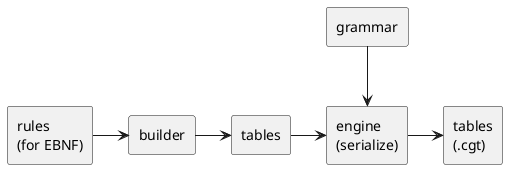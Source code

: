 @startuml

skinparam monochrome true

rectangle "rules\n(for EBNF)" as rules
rectangle "builder" as builder
rectangle "tables" as tables
rectangle "grammar" as grammar
rectangle "engine\n(serialize)" as engine
rectangle "tables\n(.cgt)" as cgt

rules -> builder
builder -> tables
tables -> engine
grammar --> engine
engine -> cgt

@enduml
